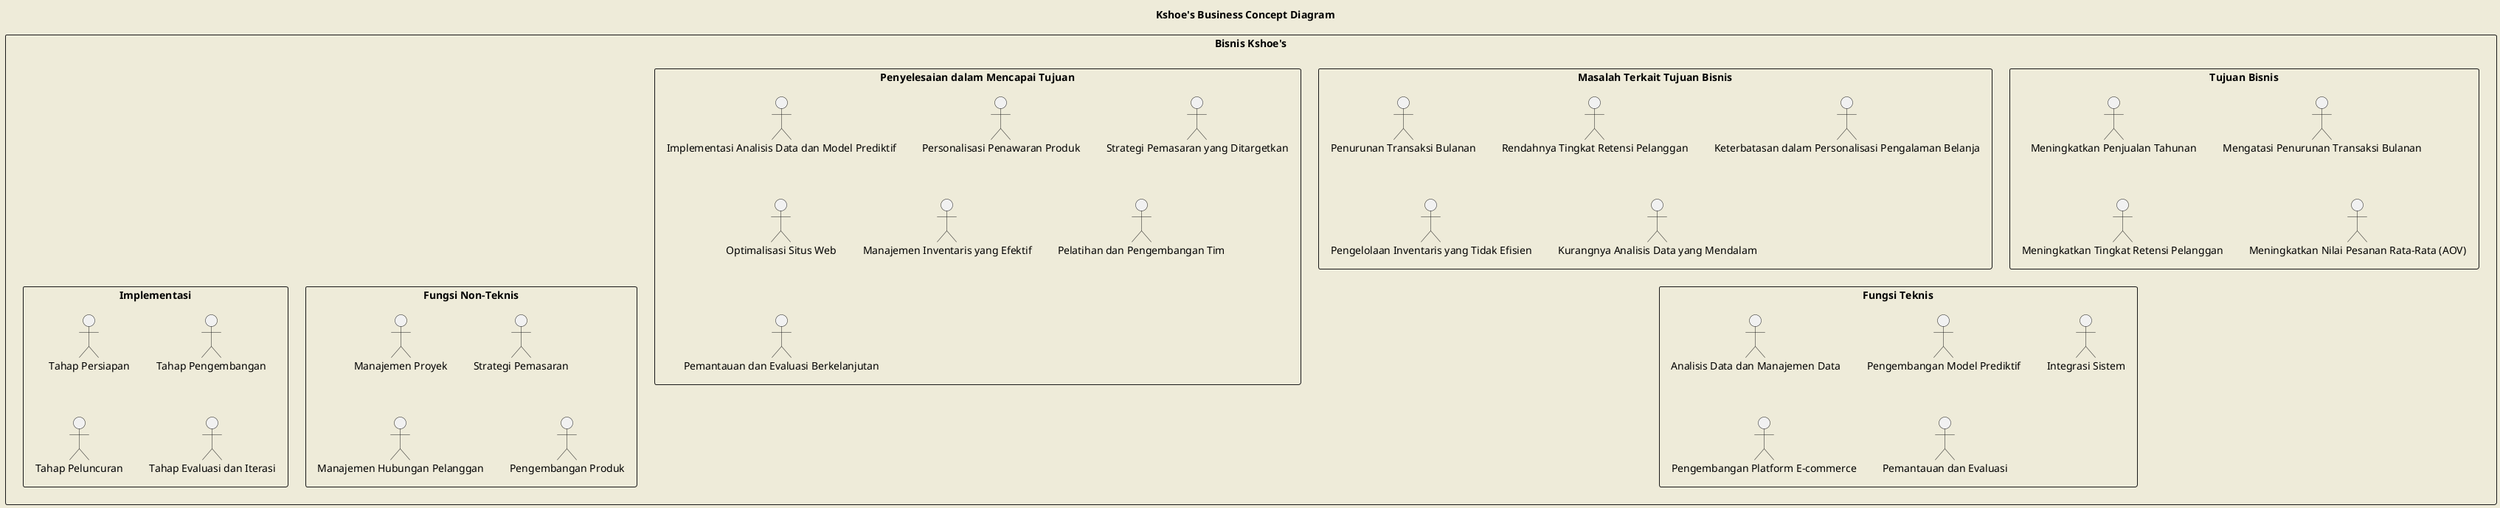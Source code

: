 @startuml
skinparam backgroundColor #EEEBD9
skinparam class {
    BackgroundColor White
    BorderColor Black
}

title Kshoe's Business Concept Diagram

rectangle "Bisnis Kshoe's" {
    rectangle "Tujuan Bisnis" {
        "Meningkatkan Penjualan Tahunan" 
        "Mengatasi Penurunan Transaksi Bulanan" 
        "Meningkatkan Tingkat Retensi Pelanggan"
        "Meningkatkan Nilai Pesanan Rata-Rata (AOV)"
    }

    rectangle "Masalah Terkait Tujuan Bisnis" {
        "Penurunan Transaksi Bulanan"
        "Rendahnya Tingkat Retensi Pelanggan"
        "Keterbatasan dalam Personalisasi Pengalaman Belanja"
        "Pengelolaan Inventaris yang Tidak Efisien"
        "Kurangnya Analisis Data yang Mendalam"
    }

    rectangle "Penyelesaian dalam Mencapai Tujuan" {
        "Implementasi Analisis Data dan Model Prediktif"
        "Personalisasi Penawaran Produk"
        "Strategi Pemasaran yang Ditargetkan"
        "Optimalisasi Situs Web"
        "Manajemen Inventaris yang Efektif"
        "Pelatihan dan Pengembangan Tim"
        "Pemantauan dan Evaluasi Berkelanjutan"
    }

    rectangle "Fungsi Teknis" {
        "Analisis Data dan Manajemen Data"
        "Pengembangan Model Prediktif"
        "Integrasi Sistem"
        "Pengembangan Platform E-commerce"
        "Pemantauan dan Evaluasi"
    }

    rectangle "Fungsi Non-Teknis" {
        "Manajemen Proyek"
        "Strategi Pemasaran"
        "Manajemen Hubungan Pelanggan"
        "Pengembangan Produk"
        "Pelatihan dan Pengembangan Tim"
    }

    rectangle "Implementasi" {
        "Tahap Persiapan"
        "Tahap Pengembangan"
        "Tahap Peluncuran"
        "Tahap Evaluasi dan Iterasi"
    }
}

@enduml
